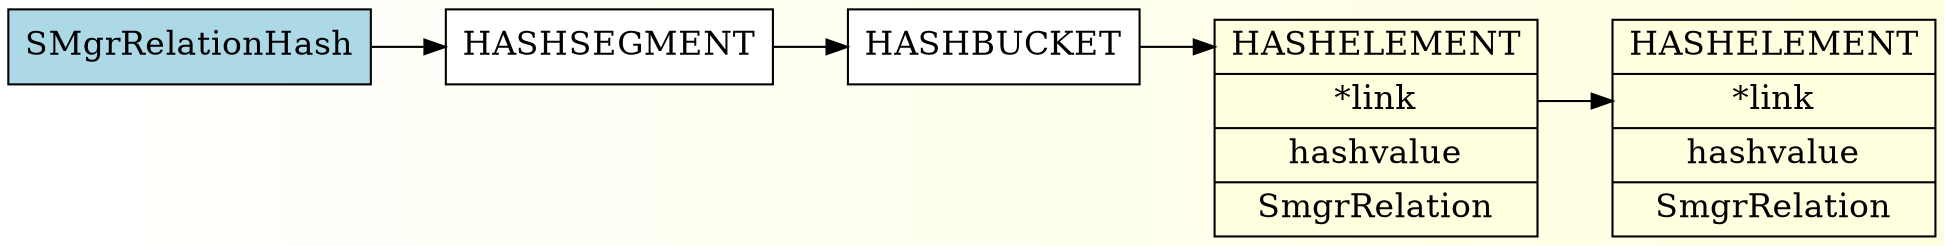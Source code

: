 digraph g{
	graph[
		rankdir = "LR"
		bgcolor = "white:lightyellow"
		style="filled"
		];

	node[
		fontsize = "16"
		shape = "record"
		style = "filled"
		];
	edge[
		];

	"hash" [
		label = "<f0>SMgrRelationHash"
		fillcolor = "lightblue"
		];

	"segment" [
			label = "<f0>HASHSEGMENT"
			fillcolor = "white"
		];

	"bucket" [
			label = "<f0>HASHBUCKET"
			fillcolor = "white"
		];

	"element" [
			label = "<f0>HASHELEMENT
			|<f1>*link
			|<f2>hashvalue
			|SmgrRelation"
			fillcolor = "lightyellow"
		];

	"1element" [
			label = "<f0>HASHELEMENT
			|<f1>*link
			|<f2>hashvalue
			|SmgrRelation"
			fillcolor = "lightyellow"
		];
	"hash":f0 -> "segment":f0;
	"segment":f0 -> "bucket":f0;
	"bucket":f0 -> "element":f0;
	"element":f1 -> "1element":f1;
}
